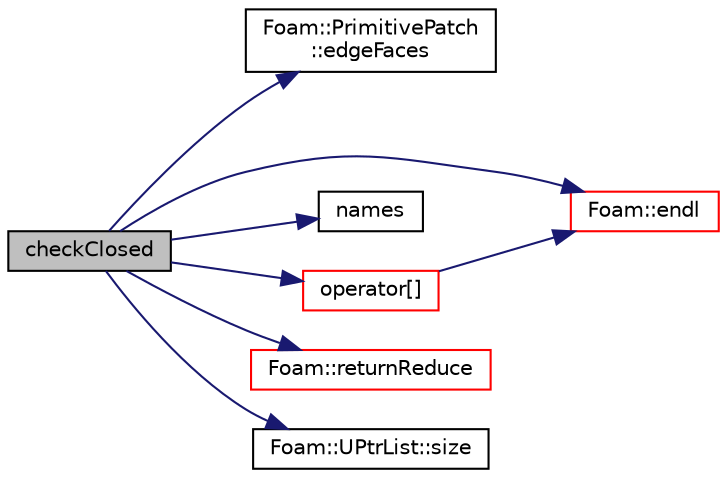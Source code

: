 digraph "checkClosed"
{
  bgcolor="transparent";
  edge [fontname="Helvetica",fontsize="10",labelfontname="Helvetica",labelfontsize="10"];
  node [fontname="Helvetica",fontsize="10",shape=record];
  rankdir="LR";
  Node762 [label="checkClosed",height=0.2,width=0.4,color="black", fillcolor="grey75", style="filled", fontcolor="black"];
  Node762 -> Node763 [color="midnightblue",fontsize="10",style="solid",fontname="Helvetica"];
  Node763 [label="Foam::PrimitivePatch\l::edgeFaces",height=0.2,width=0.4,color="black",URL="$a28693.html#ad38ecd2902727a890ebd437731c271c8",tooltip="Return edge-face addressing. "];
  Node762 -> Node764 [color="midnightblue",fontsize="10",style="solid",fontname="Helvetica"];
  Node764 [label="Foam::endl",height=0.2,width=0.4,color="red",URL="$a21851.html#a2db8fe02a0d3909e9351bb4275b23ce4",tooltip="Add newline and flush stream. "];
  Node762 -> Node766 [color="midnightblue",fontsize="10",style="solid",fontname="Helvetica"];
  Node766 [label="names",height=0.2,width=0.4,color="black",URL="$a26381.html#a27d373299f0deccc315cf7b63994d8f9"];
  Node762 -> Node767 [color="midnightblue",fontsize="10",style="solid",fontname="Helvetica"];
  Node767 [label="operator[]",height=0.2,width=0.4,color="red",URL="$a26381.html#a7688f42df60462606ca8fa3ac04c8679",tooltip="Return const reference to searchableSurface by name. "];
  Node767 -> Node764 [color="midnightblue",fontsize="10",style="solid",fontname="Helvetica"];
  Node762 -> Node827 [color="midnightblue",fontsize="10",style="solid",fontname="Helvetica"];
  Node827 [label="Foam::returnReduce",height=0.2,width=0.4,color="red",URL="$a21851.html#a8d528a67d2a9c6fe4fb94bc86872624b"];
  Node762 -> Node840 [color="midnightblue",fontsize="10",style="solid",fontname="Helvetica"];
  Node840 [label="Foam::UPtrList::size",height=0.2,width=0.4,color="black",URL="$a27101.html#a47b3bf30da1eb3ab8076b5fbe00e0494",tooltip="Return the number of elements in the UPtrList. "];
}
